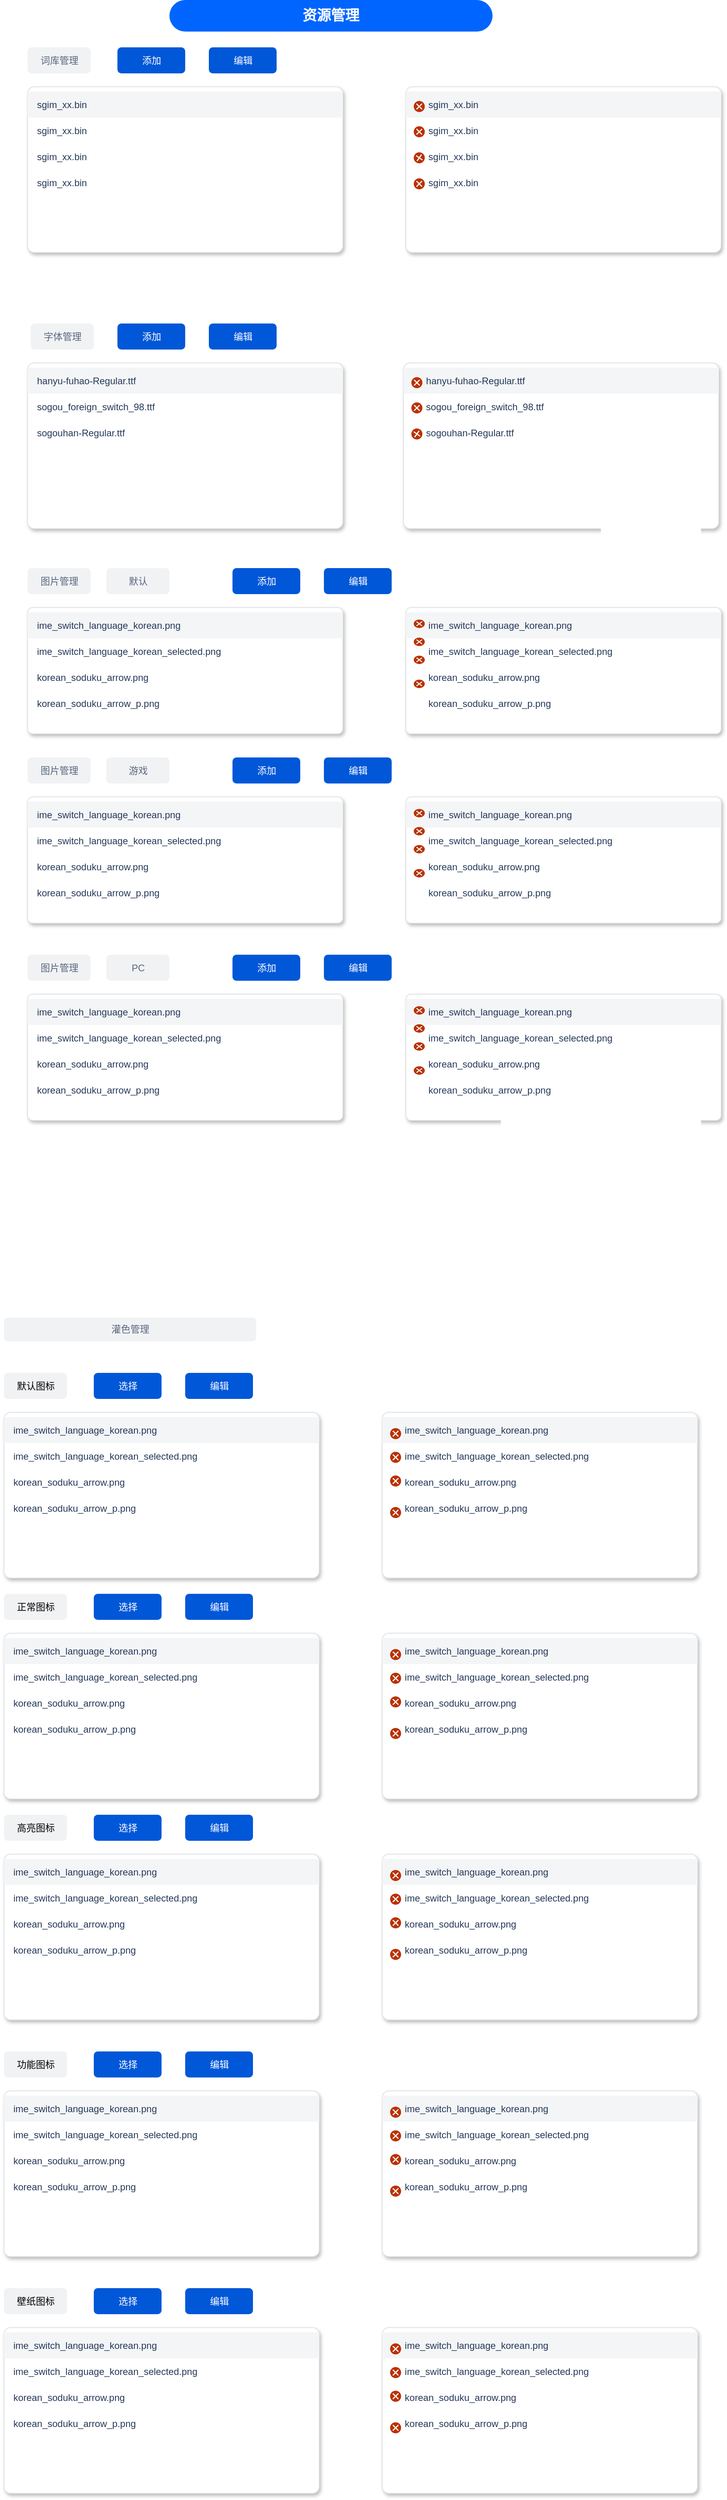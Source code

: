 <mxfile version="12.3.5" type="github" pages="1">
  <diagram id="-Ydo93W916_yShoUZbkA" name="第 1 页">
    <mxGraphModel dx="1038" dy="572" grid="1" gridSize="10" guides="1" tooltips="1" connect="1" arrows="1" fold="1" page="1" pageScale="1" pageWidth="2339" pageHeight="3300" math="0" shadow="0">
      <root>
        <mxCell id="0"/>
        <mxCell id="1" parent="0"/>
        <mxCell id="jY0v7aBU2Wu_RuzIgpPL-1" value="词库管理" style="rounded=1;align=center;fillColor=#F1F2F4;strokeColor=none;html=1;fontColor=#596780;fontSize=12" vertex="1" parent="1">
          <mxGeometry x="80" y="80" width="80" height="33" as="geometry"/>
        </mxCell>
        <mxCell id="jY0v7aBU2Wu_RuzIgpPL-2" value="字体管理" style="rounded=1;align=center;fillColor=#F1F2F4;strokeColor=none;html=1;fontColor=#596780;fontSize=12" vertex="1" parent="1">
          <mxGeometry x="84" y="430" width="80" height="33" as="geometry"/>
        </mxCell>
        <mxCell id="jY0v7aBU2Wu_RuzIgpPL-3" value="图片管理" style="rounded=1;align=center;fillColor=#F1F2F4;strokeColor=none;html=1;fontColor=#596780;fontSize=12" vertex="1" parent="1">
          <mxGeometry x="80" y="740" width="80" height="33" as="geometry"/>
        </mxCell>
        <mxCell id="jY0v7aBU2Wu_RuzIgpPL-8" value="" style="rounded=1;fillColor=#ffffff;strokeColor=#DFE1E5;shadow=1;html=1;arcSize=4" vertex="1" parent="1">
          <mxGeometry x="80" y="130" width="400" height="210" as="geometry"/>
        </mxCell>
        <mxCell id="jY0v7aBU2Wu_RuzIgpPL-9" value="sgim_xx.bin" style="rounded=0;fillColor=#F4F5F7;strokeColor=none;shadow=0;html=1;align=left;fontSize=12;spacingLeft=10;fontColor=#253858;resizeWidth=1" vertex="1" parent="jY0v7aBU2Wu_RuzIgpPL-8">
          <mxGeometry width="400" height="33" relative="1" as="geometry">
            <mxPoint y="6" as="offset"/>
          </mxGeometry>
        </mxCell>
        <mxCell id="jY0v7aBU2Wu_RuzIgpPL-10" value="sgim_xx.bin" style="rounded=0;fillColor=none;strokeColor=none;shadow=0;html=1;align=left;fontSize=12;spacingLeft=10;fontColor=#253858;resizeWidth=1" vertex="1" parent="jY0v7aBU2Wu_RuzIgpPL-8">
          <mxGeometry width="400" height="33" relative="1" as="geometry">
            <mxPoint y="39" as="offset"/>
          </mxGeometry>
        </mxCell>
        <mxCell id="jY0v7aBU2Wu_RuzIgpPL-11" value="sgim_xx.bin" style="rounded=0;fillColor=none;strokeColor=none;shadow=0;html=1;align=left;fontSize=12;spacingLeft=10;fontColor=#253858;resizeWidth=1" vertex="1" parent="jY0v7aBU2Wu_RuzIgpPL-8">
          <mxGeometry width="400" height="33" relative="1" as="geometry">
            <mxPoint y="72" as="offset"/>
          </mxGeometry>
        </mxCell>
        <mxCell id="jY0v7aBU2Wu_RuzIgpPL-12" value="sgim_xx.bin" style="rounded=0;fillColor=none;strokeColor=none;shadow=0;html=1;align=left;fontSize=12;spacingLeft=10;fontColor=#253858;resizeWidth=1" vertex="1" parent="jY0v7aBU2Wu_RuzIgpPL-8">
          <mxGeometry width="400" height="33" relative="1" as="geometry">
            <mxPoint y="105" as="offset"/>
          </mxGeometry>
        </mxCell>
        <mxCell id="jY0v7aBU2Wu_RuzIgpPL-13" value="添加" style="rounded=1;fillColor=#0057D8;align=center;strokeColor=none;html=1;fontColor=#ffffff;fontSize=12" vertex="1" parent="1">
          <mxGeometry x="194" y="80" width="86" height="33" as="geometry"/>
        </mxCell>
        <mxCell id="jY0v7aBU2Wu_RuzIgpPL-16" value="编辑" style="rounded=1;fillColor=#0057D8;align=center;strokeColor=none;html=1;fontColor=#ffffff;fontSize=12" vertex="1" parent="1">
          <mxGeometry x="310" y="80" width="86" height="33" as="geometry"/>
        </mxCell>
        <mxCell id="jY0v7aBU2Wu_RuzIgpPL-53" value="" style="rounded=1;fillColor=#ffffff;strokeColor=#DFE1E5;shadow=1;html=1;arcSize=4" vertex="1" parent="1">
          <mxGeometry x="80" y="480" width="400" height="210" as="geometry"/>
        </mxCell>
        <mxCell id="jY0v7aBU2Wu_RuzIgpPL-54" value="hanyu-fuhao-Regular.ttf" style="rounded=0;fillColor=#F4F5F7;strokeColor=none;shadow=0;html=1;align=left;fontSize=12;spacingLeft=10;fontColor=#253858;resizeWidth=1" vertex="1" parent="jY0v7aBU2Wu_RuzIgpPL-53">
          <mxGeometry width="400" height="33" relative="1" as="geometry">
            <mxPoint y="6" as="offset"/>
          </mxGeometry>
        </mxCell>
        <mxCell id="jY0v7aBU2Wu_RuzIgpPL-55" value="sogou_foreign_switch_98.ttf" style="rounded=0;fillColor=none;strokeColor=none;shadow=0;html=1;align=left;fontSize=12;spacingLeft=10;fontColor=#253858;resizeWidth=1" vertex="1" parent="jY0v7aBU2Wu_RuzIgpPL-53">
          <mxGeometry width="400" height="33" relative="1" as="geometry">
            <mxPoint y="39" as="offset"/>
          </mxGeometry>
        </mxCell>
        <mxCell id="jY0v7aBU2Wu_RuzIgpPL-56" value="sogouhan-Regular.ttf" style="rounded=0;fillColor=none;strokeColor=none;shadow=0;html=1;align=left;fontSize=12;spacingLeft=10;fontColor=#253858;resizeWidth=1" vertex="1" parent="jY0v7aBU2Wu_RuzIgpPL-53">
          <mxGeometry width="400" height="33" relative="1" as="geometry">
            <mxPoint y="72" as="offset"/>
          </mxGeometry>
        </mxCell>
        <mxCell id="jY0v7aBU2Wu_RuzIgpPL-58" value="添加" style="rounded=1;fillColor=#0057D8;align=center;strokeColor=none;html=1;fontColor=#ffffff;fontSize=12" vertex="1" parent="1">
          <mxGeometry x="194" y="430" width="86" height="33" as="geometry"/>
        </mxCell>
        <mxCell id="jY0v7aBU2Wu_RuzIgpPL-59" value="编辑" style="rounded=1;fillColor=#0057D8;align=center;strokeColor=none;html=1;fontColor=#ffffff;fontSize=12" vertex="1" parent="1">
          <mxGeometry x="310" y="430" width="86" height="33" as="geometry"/>
        </mxCell>
        <mxCell id="jY0v7aBU2Wu_RuzIgpPL-60" value="" style="rounded=1;fillColor=#ffffff;strokeColor=#DFE1E5;shadow=1;html=1;arcSize=4" vertex="1" parent="1">
          <mxGeometry x="557" y="480" width="400" height="210" as="geometry"/>
        </mxCell>
        <mxCell id="jY0v7aBU2Wu_RuzIgpPL-61" value="&amp;nbsp; &amp;nbsp; &amp;nbsp;hanyu-fuhao-Regular.ttf" style="rounded=0;fillColor=#F4F5F7;strokeColor=none;shadow=0;html=1;align=left;fontSize=12;spacingLeft=10;fontColor=#253858;resizeWidth=1" vertex="1" parent="jY0v7aBU2Wu_RuzIgpPL-60">
          <mxGeometry width="400" height="33" relative="1" as="geometry">
            <mxPoint y="6" as="offset"/>
          </mxGeometry>
        </mxCell>
        <mxCell id="jY0v7aBU2Wu_RuzIgpPL-62" value="&amp;nbsp; &amp;nbsp; &amp;nbsp;sogou_foreign_switch_98.ttf" style="rounded=0;fillColor=none;strokeColor=none;shadow=0;html=1;align=left;fontSize=12;spacingLeft=10;fontColor=#253858;resizeWidth=1" vertex="1" parent="jY0v7aBU2Wu_RuzIgpPL-60">
          <mxGeometry width="400" height="33" relative="1" as="geometry">
            <mxPoint y="39" as="offset"/>
          </mxGeometry>
        </mxCell>
        <mxCell id="jY0v7aBU2Wu_RuzIgpPL-63" value="&amp;nbsp; &amp;nbsp; &amp;nbsp;sogouhan-Regular.ttf" style="rounded=0;fillColor=none;strokeColor=none;shadow=0;html=1;align=left;fontSize=12;spacingLeft=10;fontColor=#253858;resizeWidth=1" vertex="1" parent="jY0v7aBU2Wu_RuzIgpPL-60">
          <mxGeometry width="400" height="33" relative="1" as="geometry">
            <mxPoint y="72" as="offset"/>
          </mxGeometry>
        </mxCell>
        <mxCell id="jY0v7aBU2Wu_RuzIgpPL-65" value="" style="html=1;shadow=0;dashed=0;shape=mxgraph.atlassian.close;fillColor=#BA3200;strokeColor=none;html=1" vertex="1" parent="jY0v7aBU2Wu_RuzIgpPL-60">
          <mxGeometry x="10" y="18" width="14" height="14" as="geometry"/>
        </mxCell>
        <mxCell id="jY0v7aBU2Wu_RuzIgpPL-67" value="" style="html=1;shadow=0;dashed=0;shape=mxgraph.atlassian.close;fillColor=#BA3200;strokeColor=none;html=1;rotation=-10;" vertex="1" parent="jY0v7aBU2Wu_RuzIgpPL-60">
          <mxGeometry x="10" y="83" width="14" height="14" as="geometry"/>
        </mxCell>
        <mxCell id="jY0v7aBU2Wu_RuzIgpPL-68" value="" style="html=1;shadow=0;dashed=0;shape=mxgraph.atlassian.close;fillColor=#BA3200;strokeColor=none;html=1" vertex="1" parent="jY0v7aBU2Wu_RuzIgpPL-60">
          <mxGeometry x="10" y="50" width="14" height="14" as="geometry"/>
        </mxCell>
        <mxCell id="jY0v7aBU2Wu_RuzIgpPL-74" value="添加" style="rounded=1;fillColor=#0057D8;align=center;strokeColor=none;html=1;fontColor=#ffffff;fontSize=12" vertex="1" parent="1">
          <mxGeometry x="340" y="740" width="86" height="33" as="geometry"/>
        </mxCell>
        <mxCell id="jY0v7aBU2Wu_RuzIgpPL-75" value="编辑" style="rounded=1;fillColor=#0057D8;align=center;strokeColor=none;html=1;fontColor=#ffffff;fontSize=12" vertex="1" parent="1">
          <mxGeometry x="456" y="740" width="86" height="33" as="geometry"/>
        </mxCell>
        <mxCell id="jY0v7aBU2Wu_RuzIgpPL-86" value="" style="rounded=1;fillColor=#ffffff;strokeColor=#DFE1E5;shadow=1;html=1;arcSize=4" vertex="1" parent="1">
          <mxGeometry x="80" y="790" width="400" height="160" as="geometry"/>
        </mxCell>
        <mxCell id="jY0v7aBU2Wu_RuzIgpPL-87" value="ime_switch_language_korean.png" style="rounded=0;fillColor=#F4F5F7;strokeColor=none;shadow=0;html=1;align=left;fontSize=12;spacingLeft=10;fontColor=#253858;resizeWidth=1" vertex="1" parent="jY0v7aBU2Wu_RuzIgpPL-86">
          <mxGeometry width="400" height="33" relative="1" as="geometry">
            <mxPoint y="6" as="offset"/>
          </mxGeometry>
        </mxCell>
        <mxCell id="jY0v7aBU2Wu_RuzIgpPL-88" value="ime_switch_language_korean_selected.png" style="rounded=0;fillColor=none;strokeColor=none;shadow=0;html=1;align=left;fontSize=12;spacingLeft=10;fontColor=#253858;resizeWidth=1" vertex="1" parent="jY0v7aBU2Wu_RuzIgpPL-86">
          <mxGeometry width="400" height="33" relative="1" as="geometry">
            <mxPoint y="39" as="offset"/>
          </mxGeometry>
        </mxCell>
        <mxCell id="jY0v7aBU2Wu_RuzIgpPL-89" value="korean_soduku_arrow.png" style="rounded=0;fillColor=none;strokeColor=none;shadow=0;html=1;align=left;fontSize=12;spacingLeft=10;fontColor=#253858;resizeWidth=1" vertex="1" parent="jY0v7aBU2Wu_RuzIgpPL-86">
          <mxGeometry width="400" height="33" relative="1" as="geometry">
            <mxPoint y="72" as="offset"/>
          </mxGeometry>
        </mxCell>
        <mxCell id="jY0v7aBU2Wu_RuzIgpPL-90" value="korean_soduku_arrow_p.png" style="rounded=0;fillColor=none;strokeColor=none;shadow=0;html=1;align=left;fontSize=12;spacingLeft=10;fontColor=#253858;resizeWidth=1" vertex="1" parent="jY0v7aBU2Wu_RuzIgpPL-86">
          <mxGeometry width="400" height="33" relative="1" as="geometry">
            <mxPoint y="105" as="offset"/>
          </mxGeometry>
        </mxCell>
        <mxCell id="jY0v7aBU2Wu_RuzIgpPL-91" value="" style="rounded=1;fillColor=#ffffff;strokeColor=#DFE1E5;shadow=1;html=1;arcSize=4" vertex="1" parent="1">
          <mxGeometry x="560" y="790" width="400" height="160" as="geometry"/>
        </mxCell>
        <mxCell id="jY0v7aBU2Wu_RuzIgpPL-92" value="&amp;nbsp; &amp;nbsp; &amp;nbsp;ime_switch_language_korean.png" style="rounded=0;fillColor=#F4F5F7;strokeColor=none;shadow=0;html=1;align=left;fontSize=12;spacingLeft=10;fontColor=#253858;resizeWidth=1" vertex="1" parent="jY0v7aBU2Wu_RuzIgpPL-91">
          <mxGeometry width="400" height="33" relative="1" as="geometry">
            <mxPoint y="6" as="offset"/>
          </mxGeometry>
        </mxCell>
        <mxCell id="jY0v7aBU2Wu_RuzIgpPL-93" value="&amp;nbsp; &amp;nbsp; &amp;nbsp;ime_switch_language_korean_selected.png" style="rounded=0;fillColor=none;strokeColor=none;shadow=0;html=1;align=left;fontSize=12;spacingLeft=10;fontColor=#253858;resizeWidth=1" vertex="1" parent="jY0v7aBU2Wu_RuzIgpPL-91">
          <mxGeometry width="400" height="33" relative="1" as="geometry">
            <mxPoint y="39" as="offset"/>
          </mxGeometry>
        </mxCell>
        <mxCell id="jY0v7aBU2Wu_RuzIgpPL-94" value="&amp;nbsp; &amp;nbsp; &amp;nbsp;korean_soduku_arrow.png" style="rounded=0;fillColor=none;strokeColor=none;shadow=0;html=1;align=left;fontSize=12;spacingLeft=10;fontColor=#253858;resizeWidth=1" vertex="1" parent="jY0v7aBU2Wu_RuzIgpPL-91">
          <mxGeometry width="400" height="33" relative="1" as="geometry">
            <mxPoint y="72" as="offset"/>
          </mxGeometry>
        </mxCell>
        <mxCell id="jY0v7aBU2Wu_RuzIgpPL-95" value="&amp;nbsp; &amp;nbsp; &amp;nbsp;korean_soduku_arrow_p.png" style="rounded=0;fillColor=none;strokeColor=none;shadow=0;html=1;align=left;fontSize=12;spacingLeft=10;fontColor=#253858;resizeWidth=1" vertex="1" parent="jY0v7aBU2Wu_RuzIgpPL-91">
          <mxGeometry width="400" height="33" relative="1" as="geometry">
            <mxPoint y="105" as="offset"/>
          </mxGeometry>
        </mxCell>
        <mxCell id="jY0v7aBU2Wu_RuzIgpPL-96" value="" style="html=1;shadow=0;dashed=0;shape=mxgraph.atlassian.close;fillColor=#BA3200;strokeColor=none;html=1" vertex="1" parent="jY0v7aBU2Wu_RuzIgpPL-91">
          <mxGeometry x="10" y="15.238" width="14" height="10.667" as="geometry"/>
        </mxCell>
        <mxCell id="jY0v7aBU2Wu_RuzIgpPL-99" value="" style="html=1;shadow=0;dashed=0;shape=mxgraph.atlassian.close;fillColor=#BA3200;strokeColor=none;html=1" vertex="1" parent="jY0v7aBU2Wu_RuzIgpPL-91">
          <mxGeometry x="10" y="91.429" width="14" height="10.667" as="geometry"/>
        </mxCell>
        <mxCell id="jY0v7aBU2Wu_RuzIgpPL-98" value="" style="html=1;shadow=0;dashed=0;shape=mxgraph.atlassian.close;fillColor=#BA3200;strokeColor=none;html=1" vertex="1" parent="jY0v7aBU2Wu_RuzIgpPL-91">
          <mxGeometry x="10" y="60.952" width="14" height="10.667" as="geometry"/>
        </mxCell>
        <mxCell id="jY0v7aBU2Wu_RuzIgpPL-97" value="" style="html=1;shadow=0;dashed=0;shape=mxgraph.atlassian.close;fillColor=#BA3200;strokeColor=none;html=1" vertex="1" parent="jY0v7aBU2Wu_RuzIgpPL-91">
          <mxGeometry x="10" y="38.095" width="14" height="10.667" as="geometry"/>
        </mxCell>
        <mxCell id="jY0v7aBU2Wu_RuzIgpPL-100" value="" style="rounded=1;fillColor=#ffffff;strokeColor=#DFE1E5;shadow=1;html=1;arcSize=4" vertex="1" parent="1">
          <mxGeometry x="560" y="130" width="400" height="210" as="geometry"/>
        </mxCell>
        <mxCell id="jY0v7aBU2Wu_RuzIgpPL-101" value="&amp;nbsp; &amp;nbsp; &amp;nbsp;sgim_xx.bin" style="rounded=0;fillColor=#F4F5F7;strokeColor=none;shadow=0;html=1;align=left;fontSize=12;spacingLeft=10;fontColor=#253858;resizeWidth=1" vertex="1" parent="jY0v7aBU2Wu_RuzIgpPL-100">
          <mxGeometry width="400" height="33" relative="1" as="geometry">
            <mxPoint y="6" as="offset"/>
          </mxGeometry>
        </mxCell>
        <mxCell id="jY0v7aBU2Wu_RuzIgpPL-102" value="&amp;nbsp; &amp;nbsp; &amp;nbsp;sgim_xx.bin" style="rounded=0;fillColor=none;strokeColor=none;shadow=0;html=1;align=left;fontSize=12;spacingLeft=10;fontColor=#253858;resizeWidth=1" vertex="1" parent="jY0v7aBU2Wu_RuzIgpPL-100">
          <mxGeometry width="400" height="33" relative="1" as="geometry">
            <mxPoint y="39" as="offset"/>
          </mxGeometry>
        </mxCell>
        <mxCell id="jY0v7aBU2Wu_RuzIgpPL-103" value="&amp;nbsp; &amp;nbsp; &amp;nbsp;sgim_xx.bin" style="rounded=0;fillColor=none;strokeColor=none;shadow=0;html=1;align=left;fontSize=12;spacingLeft=10;fontColor=#253858;resizeWidth=1" vertex="1" parent="jY0v7aBU2Wu_RuzIgpPL-100">
          <mxGeometry width="400" height="33" relative="1" as="geometry">
            <mxPoint y="72" as="offset"/>
          </mxGeometry>
        </mxCell>
        <mxCell id="jY0v7aBU2Wu_RuzIgpPL-104" value="&amp;nbsp; &amp;nbsp; &amp;nbsp;sgim_xx.bin" style="rounded=0;fillColor=none;strokeColor=none;shadow=0;html=1;align=left;fontSize=12;spacingLeft=10;fontColor=#253858;resizeWidth=1" vertex="1" parent="jY0v7aBU2Wu_RuzIgpPL-100">
          <mxGeometry width="400" height="33" relative="1" as="geometry">
            <mxPoint y="105" as="offset"/>
          </mxGeometry>
        </mxCell>
        <mxCell id="jY0v7aBU2Wu_RuzIgpPL-105" value="" style="html=1;shadow=0;dashed=0;shape=mxgraph.atlassian.close;fillColor=#BA3200;strokeColor=none;html=1" vertex="1" parent="jY0v7aBU2Wu_RuzIgpPL-100">
          <mxGeometry x="10" y="18" width="14" height="14" as="geometry"/>
        </mxCell>
        <mxCell id="jY0v7aBU2Wu_RuzIgpPL-106" value="" style="html=1;shadow=0;dashed=0;shape=mxgraph.atlassian.close;fillColor=#BA3200;strokeColor=none;html=1" vertex="1" parent="jY0v7aBU2Wu_RuzIgpPL-100">
          <mxGeometry x="10" y="116" width="14" height="14" as="geometry"/>
        </mxCell>
        <mxCell id="jY0v7aBU2Wu_RuzIgpPL-107" value="" style="html=1;shadow=0;dashed=0;shape=mxgraph.atlassian.close;fillColor=#BA3200;strokeColor=none;html=1;rotation=-10;" vertex="1" parent="jY0v7aBU2Wu_RuzIgpPL-100">
          <mxGeometry x="10" y="83" width="14" height="14" as="geometry"/>
        </mxCell>
        <mxCell id="jY0v7aBU2Wu_RuzIgpPL-108" value="" style="html=1;shadow=0;dashed=0;shape=mxgraph.atlassian.close;fillColor=#BA3200;strokeColor=none;html=1" vertex="1" parent="jY0v7aBU2Wu_RuzIgpPL-100">
          <mxGeometry x="10" y="50" width="14" height="14" as="geometry"/>
        </mxCell>
        <mxCell id="jY0v7aBU2Wu_RuzIgpPL-109" value="灌色管理" style="rounded=1;align=center;fillColor=#F1F2F4;strokeColor=none;html=1;fontColor=#596780;fontSize=12" vertex="1" parent="1">
          <mxGeometry x="50" y="1690" width="320" height="30" as="geometry"/>
        </mxCell>
        <mxCell id="jY0v7aBU2Wu_RuzIgpPL-118" value="&lt;span style=&quot;color: rgb(0 , 0 , 0) ; text-align: left&quot;&gt;默认图标&lt;/span&gt;" style="rounded=1;align=center;fillColor=#F1F2F4;strokeColor=none;html=1;fontColor=#596780;fontSize=12" vertex="1" parent="1">
          <mxGeometry x="50" y="1760" width="80" height="33" as="geometry"/>
        </mxCell>
        <mxCell id="jY0v7aBU2Wu_RuzIgpPL-119" value="选择" style="rounded=1;fillColor=#0057D8;align=center;strokeColor=none;html=1;fontColor=#ffffff;fontSize=12" vertex="1" parent="1">
          <mxGeometry x="164" y="1760" width="86" height="33" as="geometry"/>
        </mxCell>
        <mxCell id="jY0v7aBU2Wu_RuzIgpPL-120" value="编辑" style="rounded=1;fillColor=#0057D8;align=center;strokeColor=none;html=1;fontColor=#ffffff;fontSize=12" vertex="1" parent="1">
          <mxGeometry x="280" y="1760" width="86" height="33" as="geometry"/>
        </mxCell>
        <mxCell id="jY0v7aBU2Wu_RuzIgpPL-121" value="" style="rounded=1;fillColor=#ffffff;strokeColor=#DFE1E5;shadow=1;html=1;arcSize=4" vertex="1" parent="1">
          <mxGeometry x="50" y="1810" width="400" height="210" as="geometry"/>
        </mxCell>
        <mxCell id="jY0v7aBU2Wu_RuzIgpPL-122" value="ime_switch_language_korean.png" style="rounded=0;fillColor=#F4F5F7;strokeColor=none;shadow=0;html=1;align=left;fontSize=12;spacingLeft=10;fontColor=#253858;resizeWidth=1" vertex="1" parent="jY0v7aBU2Wu_RuzIgpPL-121">
          <mxGeometry width="400" height="33" relative="1" as="geometry">
            <mxPoint y="6" as="offset"/>
          </mxGeometry>
        </mxCell>
        <mxCell id="jY0v7aBU2Wu_RuzIgpPL-123" value="ime_switch_language_korean_selected.png" style="rounded=0;fillColor=none;strokeColor=none;shadow=0;html=1;align=left;fontSize=12;spacingLeft=10;fontColor=#253858;resizeWidth=1" vertex="1" parent="jY0v7aBU2Wu_RuzIgpPL-121">
          <mxGeometry width="400" height="33" relative="1" as="geometry">
            <mxPoint y="39" as="offset"/>
          </mxGeometry>
        </mxCell>
        <mxCell id="jY0v7aBU2Wu_RuzIgpPL-124" value="korean_soduku_arrow.png" style="rounded=0;fillColor=none;strokeColor=none;shadow=0;html=1;align=left;fontSize=12;spacingLeft=10;fontColor=#253858;resizeWidth=1" vertex="1" parent="jY0v7aBU2Wu_RuzIgpPL-121">
          <mxGeometry width="400" height="33" relative="1" as="geometry">
            <mxPoint y="72" as="offset"/>
          </mxGeometry>
        </mxCell>
        <mxCell id="jY0v7aBU2Wu_RuzIgpPL-125" value="korean_soduku_arrow_p.png" style="rounded=0;fillColor=none;strokeColor=none;shadow=0;html=1;align=left;fontSize=12;spacingLeft=10;fontColor=#253858;resizeWidth=1" vertex="1" parent="jY0v7aBU2Wu_RuzIgpPL-121">
          <mxGeometry width="400" height="33" relative="1" as="geometry">
            <mxPoint y="105" as="offset"/>
          </mxGeometry>
        </mxCell>
        <mxCell id="jY0v7aBU2Wu_RuzIgpPL-126" value="" style="rounded=1;fillColor=#ffffff;strokeColor=#DFE1E5;shadow=1;html=1;arcSize=4" vertex="1" parent="1">
          <mxGeometry x="530" y="1810" width="400" height="210" as="geometry"/>
        </mxCell>
        <mxCell id="jY0v7aBU2Wu_RuzIgpPL-127" value="&amp;nbsp; &amp;nbsp; &amp;nbsp;ime_switch_language_korean.png" style="rounded=0;fillColor=#F4F5F7;strokeColor=none;shadow=0;html=1;align=left;fontSize=12;spacingLeft=10;fontColor=#253858;resizeWidth=1" vertex="1" parent="jY0v7aBU2Wu_RuzIgpPL-126">
          <mxGeometry width="400" height="33" relative="1" as="geometry">
            <mxPoint y="6" as="offset"/>
          </mxGeometry>
        </mxCell>
        <mxCell id="jY0v7aBU2Wu_RuzIgpPL-128" value="&amp;nbsp; &amp;nbsp; &amp;nbsp;ime_switch_language_korean_selected.png" style="rounded=0;fillColor=none;strokeColor=none;shadow=0;html=1;align=left;fontSize=12;spacingLeft=10;fontColor=#253858;resizeWidth=1" vertex="1" parent="jY0v7aBU2Wu_RuzIgpPL-126">
          <mxGeometry width="400" height="33" relative="1" as="geometry">
            <mxPoint y="39" as="offset"/>
          </mxGeometry>
        </mxCell>
        <mxCell id="jY0v7aBU2Wu_RuzIgpPL-129" value="&amp;nbsp; &amp;nbsp; &amp;nbsp;korean_soduku_arrow.png" style="rounded=0;fillColor=none;strokeColor=none;shadow=0;html=1;align=left;fontSize=12;spacingLeft=10;fontColor=#253858;resizeWidth=1" vertex="1" parent="jY0v7aBU2Wu_RuzIgpPL-126">
          <mxGeometry width="400" height="33" relative="1" as="geometry">
            <mxPoint y="72" as="offset"/>
          </mxGeometry>
        </mxCell>
        <mxCell id="jY0v7aBU2Wu_RuzIgpPL-130" value="&amp;nbsp; &amp;nbsp; &amp;nbsp;korean_soduku_arrow_p.png" style="rounded=0;fillColor=none;strokeColor=none;shadow=0;html=1;align=left;fontSize=12;spacingLeft=10;fontColor=#253858;resizeWidth=1" vertex="1" parent="jY0v7aBU2Wu_RuzIgpPL-126">
          <mxGeometry width="400" height="33" relative="1" as="geometry">
            <mxPoint y="105" as="offset"/>
          </mxGeometry>
        </mxCell>
        <mxCell id="jY0v7aBU2Wu_RuzIgpPL-131" value="" style="html=1;shadow=0;dashed=0;shape=mxgraph.atlassian.close;fillColor=#BA3200;strokeColor=none;html=1" vertex="1" parent="jY0v7aBU2Wu_RuzIgpPL-126">
          <mxGeometry x="10" y="20" width="14" height="14" as="geometry"/>
        </mxCell>
        <mxCell id="jY0v7aBU2Wu_RuzIgpPL-132" value="" style="html=1;shadow=0;dashed=0;shape=mxgraph.atlassian.close;fillColor=#BA3200;strokeColor=none;html=1" vertex="1" parent="jY0v7aBU2Wu_RuzIgpPL-126">
          <mxGeometry x="10" y="120" width="14" height="14" as="geometry"/>
        </mxCell>
        <mxCell id="jY0v7aBU2Wu_RuzIgpPL-133" value="" style="html=1;shadow=0;dashed=0;shape=mxgraph.atlassian.close;fillColor=#BA3200;strokeColor=none;html=1" vertex="1" parent="jY0v7aBU2Wu_RuzIgpPL-126">
          <mxGeometry x="10" y="80" width="14" height="14" as="geometry"/>
        </mxCell>
        <mxCell id="jY0v7aBU2Wu_RuzIgpPL-134" value="" style="html=1;shadow=0;dashed=0;shape=mxgraph.atlassian.close;fillColor=#BA3200;strokeColor=none;html=1" vertex="1" parent="jY0v7aBU2Wu_RuzIgpPL-126">
          <mxGeometry x="10" y="50" width="14" height="14" as="geometry"/>
        </mxCell>
        <mxCell id="jY0v7aBU2Wu_RuzIgpPL-137" value="&lt;span style=&quot;color: rgb(0 , 0 , 0) ; text-align: left&quot;&gt;正常图标&lt;/span&gt;" style="rounded=1;align=center;fillColor=#F1F2F4;strokeColor=none;html=1;fontColor=#596780;fontSize=12" vertex="1" parent="1">
          <mxGeometry x="50" y="2040" width="80" height="33" as="geometry"/>
        </mxCell>
        <mxCell id="jY0v7aBU2Wu_RuzIgpPL-138" value="选择" style="rounded=1;fillColor=#0057D8;align=center;strokeColor=none;html=1;fontColor=#ffffff;fontSize=12" vertex="1" parent="1">
          <mxGeometry x="164" y="2040" width="86" height="33" as="geometry"/>
        </mxCell>
        <mxCell id="jY0v7aBU2Wu_RuzIgpPL-139" value="编辑" style="rounded=1;fillColor=#0057D8;align=center;strokeColor=none;html=1;fontColor=#ffffff;fontSize=12" vertex="1" parent="1">
          <mxGeometry x="280" y="2040" width="86" height="33" as="geometry"/>
        </mxCell>
        <mxCell id="jY0v7aBU2Wu_RuzIgpPL-140" value="" style="rounded=1;fillColor=#ffffff;strokeColor=#DFE1E5;shadow=1;html=1;arcSize=4" vertex="1" parent="1">
          <mxGeometry x="50" y="2090" width="400" height="210" as="geometry"/>
        </mxCell>
        <mxCell id="jY0v7aBU2Wu_RuzIgpPL-141" value="ime_switch_language_korean.png" style="rounded=0;fillColor=#F4F5F7;strokeColor=none;shadow=0;html=1;align=left;fontSize=12;spacingLeft=10;fontColor=#253858;resizeWidth=1" vertex="1" parent="jY0v7aBU2Wu_RuzIgpPL-140">
          <mxGeometry width="400" height="33" relative="1" as="geometry">
            <mxPoint y="6" as="offset"/>
          </mxGeometry>
        </mxCell>
        <mxCell id="jY0v7aBU2Wu_RuzIgpPL-142" value="ime_switch_language_korean_selected.png" style="rounded=0;fillColor=none;strokeColor=none;shadow=0;html=1;align=left;fontSize=12;spacingLeft=10;fontColor=#253858;resizeWidth=1" vertex="1" parent="jY0v7aBU2Wu_RuzIgpPL-140">
          <mxGeometry width="400" height="33" relative="1" as="geometry">
            <mxPoint y="39" as="offset"/>
          </mxGeometry>
        </mxCell>
        <mxCell id="jY0v7aBU2Wu_RuzIgpPL-143" value="korean_soduku_arrow.png" style="rounded=0;fillColor=none;strokeColor=none;shadow=0;html=1;align=left;fontSize=12;spacingLeft=10;fontColor=#253858;resizeWidth=1" vertex="1" parent="jY0v7aBU2Wu_RuzIgpPL-140">
          <mxGeometry width="400" height="33" relative="1" as="geometry">
            <mxPoint y="72" as="offset"/>
          </mxGeometry>
        </mxCell>
        <mxCell id="jY0v7aBU2Wu_RuzIgpPL-144" value="korean_soduku_arrow_p.png" style="rounded=0;fillColor=none;strokeColor=none;shadow=0;html=1;align=left;fontSize=12;spacingLeft=10;fontColor=#253858;resizeWidth=1" vertex="1" parent="jY0v7aBU2Wu_RuzIgpPL-140">
          <mxGeometry width="400" height="33" relative="1" as="geometry">
            <mxPoint y="105" as="offset"/>
          </mxGeometry>
        </mxCell>
        <mxCell id="jY0v7aBU2Wu_RuzIgpPL-145" value="" style="rounded=1;fillColor=#ffffff;strokeColor=#DFE1E5;shadow=1;html=1;arcSize=4" vertex="1" parent="1">
          <mxGeometry x="530" y="2090" width="400" height="210" as="geometry"/>
        </mxCell>
        <mxCell id="jY0v7aBU2Wu_RuzIgpPL-146" value="&amp;nbsp; &amp;nbsp; &amp;nbsp;ime_switch_language_korean.png" style="rounded=0;fillColor=#F4F5F7;strokeColor=none;shadow=0;html=1;align=left;fontSize=12;spacingLeft=10;fontColor=#253858;resizeWidth=1" vertex="1" parent="jY0v7aBU2Wu_RuzIgpPL-145">
          <mxGeometry width="400" height="33" relative="1" as="geometry">
            <mxPoint y="6" as="offset"/>
          </mxGeometry>
        </mxCell>
        <mxCell id="jY0v7aBU2Wu_RuzIgpPL-147" value="&amp;nbsp; &amp;nbsp; &amp;nbsp;ime_switch_language_korean_selected.png" style="rounded=0;fillColor=none;strokeColor=none;shadow=0;html=1;align=left;fontSize=12;spacingLeft=10;fontColor=#253858;resizeWidth=1" vertex="1" parent="jY0v7aBU2Wu_RuzIgpPL-145">
          <mxGeometry width="400" height="33" relative="1" as="geometry">
            <mxPoint y="39" as="offset"/>
          </mxGeometry>
        </mxCell>
        <mxCell id="jY0v7aBU2Wu_RuzIgpPL-148" value="&amp;nbsp; &amp;nbsp; &amp;nbsp;korean_soduku_arrow.png" style="rounded=0;fillColor=none;strokeColor=none;shadow=0;html=1;align=left;fontSize=12;spacingLeft=10;fontColor=#253858;resizeWidth=1" vertex="1" parent="jY0v7aBU2Wu_RuzIgpPL-145">
          <mxGeometry width="400" height="33" relative="1" as="geometry">
            <mxPoint y="72" as="offset"/>
          </mxGeometry>
        </mxCell>
        <mxCell id="jY0v7aBU2Wu_RuzIgpPL-149" value="&amp;nbsp; &amp;nbsp; &amp;nbsp;korean_soduku_arrow_p.png" style="rounded=0;fillColor=none;strokeColor=none;shadow=0;html=1;align=left;fontSize=12;spacingLeft=10;fontColor=#253858;resizeWidth=1" vertex="1" parent="jY0v7aBU2Wu_RuzIgpPL-145">
          <mxGeometry width="400" height="33" relative="1" as="geometry">
            <mxPoint y="105" as="offset"/>
          </mxGeometry>
        </mxCell>
        <mxCell id="jY0v7aBU2Wu_RuzIgpPL-150" value="" style="html=1;shadow=0;dashed=0;shape=mxgraph.atlassian.close;fillColor=#BA3200;strokeColor=none;html=1" vertex="1" parent="jY0v7aBU2Wu_RuzIgpPL-145">
          <mxGeometry x="10" y="20" width="14" height="14" as="geometry"/>
        </mxCell>
        <mxCell id="jY0v7aBU2Wu_RuzIgpPL-151" value="" style="html=1;shadow=0;dashed=0;shape=mxgraph.atlassian.close;fillColor=#BA3200;strokeColor=none;html=1" vertex="1" parent="jY0v7aBU2Wu_RuzIgpPL-145">
          <mxGeometry x="10" y="120" width="14" height="14" as="geometry"/>
        </mxCell>
        <mxCell id="jY0v7aBU2Wu_RuzIgpPL-152" value="" style="html=1;shadow=0;dashed=0;shape=mxgraph.atlassian.close;fillColor=#BA3200;strokeColor=none;html=1" vertex="1" parent="jY0v7aBU2Wu_RuzIgpPL-145">
          <mxGeometry x="10" y="80" width="14" height="14" as="geometry"/>
        </mxCell>
        <mxCell id="jY0v7aBU2Wu_RuzIgpPL-153" value="" style="html=1;shadow=0;dashed=0;shape=mxgraph.atlassian.close;fillColor=#BA3200;strokeColor=none;html=1" vertex="1" parent="jY0v7aBU2Wu_RuzIgpPL-145">
          <mxGeometry x="10" y="50" width="14" height="14" as="geometry"/>
        </mxCell>
        <mxCell id="jY0v7aBU2Wu_RuzIgpPL-154" value="&lt;span style=&quot;color: rgb(0 , 0 , 0) ; text-align: left&quot;&gt;高亮图标&lt;/span&gt;" style="rounded=1;align=center;fillColor=#F1F2F4;strokeColor=none;html=1;fontColor=#596780;fontSize=12" vertex="1" parent="1">
          <mxGeometry x="50" y="2320" width="80" height="33" as="geometry"/>
        </mxCell>
        <mxCell id="jY0v7aBU2Wu_RuzIgpPL-155" value="选择" style="rounded=1;fillColor=#0057D8;align=center;strokeColor=none;html=1;fontColor=#ffffff;fontSize=12" vertex="1" parent="1">
          <mxGeometry x="164" y="2320" width="86" height="33" as="geometry"/>
        </mxCell>
        <mxCell id="jY0v7aBU2Wu_RuzIgpPL-156" value="编辑" style="rounded=1;fillColor=#0057D8;align=center;strokeColor=none;html=1;fontColor=#ffffff;fontSize=12" vertex="1" parent="1">
          <mxGeometry x="280" y="2320" width="86" height="33" as="geometry"/>
        </mxCell>
        <mxCell id="jY0v7aBU2Wu_RuzIgpPL-157" value="" style="rounded=1;fillColor=#ffffff;strokeColor=#DFE1E5;shadow=1;html=1;arcSize=4" vertex="1" parent="1">
          <mxGeometry x="50" y="2370" width="400" height="210" as="geometry"/>
        </mxCell>
        <mxCell id="jY0v7aBU2Wu_RuzIgpPL-158" value="ime_switch_language_korean.png" style="rounded=0;fillColor=#F4F5F7;strokeColor=none;shadow=0;html=1;align=left;fontSize=12;spacingLeft=10;fontColor=#253858;resizeWidth=1" vertex="1" parent="jY0v7aBU2Wu_RuzIgpPL-157">
          <mxGeometry width="400" height="33" relative="1" as="geometry">
            <mxPoint y="6" as="offset"/>
          </mxGeometry>
        </mxCell>
        <mxCell id="jY0v7aBU2Wu_RuzIgpPL-159" value="ime_switch_language_korean_selected.png" style="rounded=0;fillColor=none;strokeColor=none;shadow=0;html=1;align=left;fontSize=12;spacingLeft=10;fontColor=#253858;resizeWidth=1" vertex="1" parent="jY0v7aBU2Wu_RuzIgpPL-157">
          <mxGeometry width="400" height="33" relative="1" as="geometry">
            <mxPoint y="39" as="offset"/>
          </mxGeometry>
        </mxCell>
        <mxCell id="jY0v7aBU2Wu_RuzIgpPL-160" value="korean_soduku_arrow.png" style="rounded=0;fillColor=none;strokeColor=none;shadow=0;html=1;align=left;fontSize=12;spacingLeft=10;fontColor=#253858;resizeWidth=1" vertex="1" parent="jY0v7aBU2Wu_RuzIgpPL-157">
          <mxGeometry width="400" height="33" relative="1" as="geometry">
            <mxPoint y="72" as="offset"/>
          </mxGeometry>
        </mxCell>
        <mxCell id="jY0v7aBU2Wu_RuzIgpPL-161" value="korean_soduku_arrow_p.png" style="rounded=0;fillColor=none;strokeColor=none;shadow=0;html=1;align=left;fontSize=12;spacingLeft=10;fontColor=#253858;resizeWidth=1" vertex="1" parent="jY0v7aBU2Wu_RuzIgpPL-157">
          <mxGeometry width="400" height="33" relative="1" as="geometry">
            <mxPoint y="105" as="offset"/>
          </mxGeometry>
        </mxCell>
        <mxCell id="jY0v7aBU2Wu_RuzIgpPL-162" value="" style="rounded=1;fillColor=#ffffff;strokeColor=#DFE1E5;shadow=1;html=1;arcSize=4" vertex="1" parent="1">
          <mxGeometry x="530" y="2370" width="400" height="210" as="geometry"/>
        </mxCell>
        <mxCell id="jY0v7aBU2Wu_RuzIgpPL-163" value="&amp;nbsp; &amp;nbsp; &amp;nbsp;ime_switch_language_korean.png" style="rounded=0;fillColor=#F4F5F7;strokeColor=none;shadow=0;html=1;align=left;fontSize=12;spacingLeft=10;fontColor=#253858;resizeWidth=1" vertex="1" parent="jY0v7aBU2Wu_RuzIgpPL-162">
          <mxGeometry width="400" height="33" relative="1" as="geometry">
            <mxPoint y="6" as="offset"/>
          </mxGeometry>
        </mxCell>
        <mxCell id="jY0v7aBU2Wu_RuzIgpPL-164" value="&amp;nbsp; &amp;nbsp; &amp;nbsp;ime_switch_language_korean_selected.png" style="rounded=0;fillColor=none;strokeColor=none;shadow=0;html=1;align=left;fontSize=12;spacingLeft=10;fontColor=#253858;resizeWidth=1" vertex="1" parent="jY0v7aBU2Wu_RuzIgpPL-162">
          <mxGeometry width="400" height="33" relative="1" as="geometry">
            <mxPoint y="39" as="offset"/>
          </mxGeometry>
        </mxCell>
        <mxCell id="jY0v7aBU2Wu_RuzIgpPL-165" value="&amp;nbsp; &amp;nbsp; &amp;nbsp;korean_soduku_arrow.png" style="rounded=0;fillColor=none;strokeColor=none;shadow=0;html=1;align=left;fontSize=12;spacingLeft=10;fontColor=#253858;resizeWidth=1" vertex="1" parent="jY0v7aBU2Wu_RuzIgpPL-162">
          <mxGeometry width="400" height="33" relative="1" as="geometry">
            <mxPoint y="72" as="offset"/>
          </mxGeometry>
        </mxCell>
        <mxCell id="jY0v7aBU2Wu_RuzIgpPL-166" value="&amp;nbsp; &amp;nbsp; &amp;nbsp;korean_soduku_arrow_p.png" style="rounded=0;fillColor=none;strokeColor=none;shadow=0;html=1;align=left;fontSize=12;spacingLeft=10;fontColor=#253858;resizeWidth=1" vertex="1" parent="jY0v7aBU2Wu_RuzIgpPL-162">
          <mxGeometry width="400" height="33" relative="1" as="geometry">
            <mxPoint y="105" as="offset"/>
          </mxGeometry>
        </mxCell>
        <mxCell id="jY0v7aBU2Wu_RuzIgpPL-167" value="" style="html=1;shadow=0;dashed=0;shape=mxgraph.atlassian.close;fillColor=#BA3200;strokeColor=none;html=1" vertex="1" parent="jY0v7aBU2Wu_RuzIgpPL-162">
          <mxGeometry x="10" y="20" width="14" height="14" as="geometry"/>
        </mxCell>
        <mxCell id="jY0v7aBU2Wu_RuzIgpPL-168" value="" style="html=1;shadow=0;dashed=0;shape=mxgraph.atlassian.close;fillColor=#BA3200;strokeColor=none;html=1" vertex="1" parent="jY0v7aBU2Wu_RuzIgpPL-162">
          <mxGeometry x="10" y="120" width="14" height="14" as="geometry"/>
        </mxCell>
        <mxCell id="jY0v7aBU2Wu_RuzIgpPL-169" value="" style="html=1;shadow=0;dashed=0;shape=mxgraph.atlassian.close;fillColor=#BA3200;strokeColor=none;html=1" vertex="1" parent="jY0v7aBU2Wu_RuzIgpPL-162">
          <mxGeometry x="10" y="80" width="14" height="14" as="geometry"/>
        </mxCell>
        <mxCell id="jY0v7aBU2Wu_RuzIgpPL-170" value="" style="html=1;shadow=0;dashed=0;shape=mxgraph.atlassian.close;fillColor=#BA3200;strokeColor=none;html=1" vertex="1" parent="jY0v7aBU2Wu_RuzIgpPL-162">
          <mxGeometry x="10" y="50" width="14" height="14" as="geometry"/>
        </mxCell>
        <mxCell id="jY0v7aBU2Wu_RuzIgpPL-171" value="&lt;span style=&quot;color: rgb(0 , 0 , 0) ; text-align: left&quot;&gt;功能图标&lt;/span&gt;" style="rounded=1;align=center;fillColor=#F1F2F4;strokeColor=none;html=1;fontColor=#596780;fontSize=12" vertex="1" parent="1">
          <mxGeometry x="50" y="2620" width="80" height="33" as="geometry"/>
        </mxCell>
        <mxCell id="jY0v7aBU2Wu_RuzIgpPL-172" value="选择" style="rounded=1;fillColor=#0057D8;align=center;strokeColor=none;html=1;fontColor=#ffffff;fontSize=12" vertex="1" parent="1">
          <mxGeometry x="164" y="2620" width="86" height="33" as="geometry"/>
        </mxCell>
        <mxCell id="jY0v7aBU2Wu_RuzIgpPL-173" value="编辑" style="rounded=1;fillColor=#0057D8;align=center;strokeColor=none;html=1;fontColor=#ffffff;fontSize=12" vertex="1" parent="1">
          <mxGeometry x="280" y="2620" width="86" height="33" as="geometry"/>
        </mxCell>
        <mxCell id="jY0v7aBU2Wu_RuzIgpPL-174" value="" style="rounded=1;fillColor=#ffffff;strokeColor=#DFE1E5;shadow=1;html=1;arcSize=4" vertex="1" parent="1">
          <mxGeometry x="50" y="2670" width="400" height="210" as="geometry"/>
        </mxCell>
        <mxCell id="jY0v7aBU2Wu_RuzIgpPL-175" value="ime_switch_language_korean.png" style="rounded=0;fillColor=#F4F5F7;strokeColor=none;shadow=0;html=1;align=left;fontSize=12;spacingLeft=10;fontColor=#253858;resizeWidth=1" vertex="1" parent="jY0v7aBU2Wu_RuzIgpPL-174">
          <mxGeometry width="400" height="33" relative="1" as="geometry">
            <mxPoint y="6" as="offset"/>
          </mxGeometry>
        </mxCell>
        <mxCell id="jY0v7aBU2Wu_RuzIgpPL-176" value="ime_switch_language_korean_selected.png" style="rounded=0;fillColor=none;strokeColor=none;shadow=0;html=1;align=left;fontSize=12;spacingLeft=10;fontColor=#253858;resizeWidth=1" vertex="1" parent="jY0v7aBU2Wu_RuzIgpPL-174">
          <mxGeometry width="400" height="33" relative="1" as="geometry">
            <mxPoint y="39" as="offset"/>
          </mxGeometry>
        </mxCell>
        <mxCell id="jY0v7aBU2Wu_RuzIgpPL-177" value="korean_soduku_arrow.png" style="rounded=0;fillColor=none;strokeColor=none;shadow=0;html=1;align=left;fontSize=12;spacingLeft=10;fontColor=#253858;resizeWidth=1" vertex="1" parent="jY0v7aBU2Wu_RuzIgpPL-174">
          <mxGeometry width="400" height="33" relative="1" as="geometry">
            <mxPoint y="72" as="offset"/>
          </mxGeometry>
        </mxCell>
        <mxCell id="jY0v7aBU2Wu_RuzIgpPL-178" value="korean_soduku_arrow_p.png" style="rounded=0;fillColor=none;strokeColor=none;shadow=0;html=1;align=left;fontSize=12;spacingLeft=10;fontColor=#253858;resizeWidth=1" vertex="1" parent="jY0v7aBU2Wu_RuzIgpPL-174">
          <mxGeometry width="400" height="33" relative="1" as="geometry">
            <mxPoint y="105" as="offset"/>
          </mxGeometry>
        </mxCell>
        <mxCell id="jY0v7aBU2Wu_RuzIgpPL-179" value="" style="rounded=1;fillColor=#ffffff;strokeColor=#DFE1E5;shadow=1;html=1;arcSize=4" vertex="1" parent="1">
          <mxGeometry x="530" y="2670" width="400" height="210" as="geometry"/>
        </mxCell>
        <mxCell id="jY0v7aBU2Wu_RuzIgpPL-180" value="&amp;nbsp; &amp;nbsp; &amp;nbsp;ime_switch_language_korean.png" style="rounded=0;fillColor=#F4F5F7;strokeColor=none;shadow=0;html=1;align=left;fontSize=12;spacingLeft=10;fontColor=#253858;resizeWidth=1" vertex="1" parent="jY0v7aBU2Wu_RuzIgpPL-179">
          <mxGeometry width="400" height="33" relative="1" as="geometry">
            <mxPoint y="6" as="offset"/>
          </mxGeometry>
        </mxCell>
        <mxCell id="jY0v7aBU2Wu_RuzIgpPL-181" value="&amp;nbsp; &amp;nbsp; &amp;nbsp;ime_switch_language_korean_selected.png" style="rounded=0;fillColor=none;strokeColor=none;shadow=0;html=1;align=left;fontSize=12;spacingLeft=10;fontColor=#253858;resizeWidth=1" vertex="1" parent="jY0v7aBU2Wu_RuzIgpPL-179">
          <mxGeometry width="400" height="33" relative="1" as="geometry">
            <mxPoint y="39" as="offset"/>
          </mxGeometry>
        </mxCell>
        <mxCell id="jY0v7aBU2Wu_RuzIgpPL-182" value="&amp;nbsp; &amp;nbsp; &amp;nbsp;korean_soduku_arrow.png" style="rounded=0;fillColor=none;strokeColor=none;shadow=0;html=1;align=left;fontSize=12;spacingLeft=10;fontColor=#253858;resizeWidth=1" vertex="1" parent="jY0v7aBU2Wu_RuzIgpPL-179">
          <mxGeometry width="400" height="33" relative="1" as="geometry">
            <mxPoint y="72" as="offset"/>
          </mxGeometry>
        </mxCell>
        <mxCell id="jY0v7aBU2Wu_RuzIgpPL-183" value="&amp;nbsp; &amp;nbsp; &amp;nbsp;korean_soduku_arrow_p.png" style="rounded=0;fillColor=none;strokeColor=none;shadow=0;html=1;align=left;fontSize=12;spacingLeft=10;fontColor=#253858;resizeWidth=1" vertex="1" parent="jY0v7aBU2Wu_RuzIgpPL-179">
          <mxGeometry width="400" height="33" relative="1" as="geometry">
            <mxPoint y="105" as="offset"/>
          </mxGeometry>
        </mxCell>
        <mxCell id="jY0v7aBU2Wu_RuzIgpPL-184" value="" style="html=1;shadow=0;dashed=0;shape=mxgraph.atlassian.close;fillColor=#BA3200;strokeColor=none;html=1" vertex="1" parent="jY0v7aBU2Wu_RuzIgpPL-179">
          <mxGeometry x="10" y="20" width="14" height="14" as="geometry"/>
        </mxCell>
        <mxCell id="jY0v7aBU2Wu_RuzIgpPL-185" value="" style="html=1;shadow=0;dashed=0;shape=mxgraph.atlassian.close;fillColor=#BA3200;strokeColor=none;html=1" vertex="1" parent="jY0v7aBU2Wu_RuzIgpPL-179">
          <mxGeometry x="10" y="120" width="14" height="14" as="geometry"/>
        </mxCell>
        <mxCell id="jY0v7aBU2Wu_RuzIgpPL-186" value="" style="html=1;shadow=0;dashed=0;shape=mxgraph.atlassian.close;fillColor=#BA3200;strokeColor=none;html=1" vertex="1" parent="jY0v7aBU2Wu_RuzIgpPL-179">
          <mxGeometry x="10" y="80" width="14" height="14" as="geometry"/>
        </mxCell>
        <mxCell id="jY0v7aBU2Wu_RuzIgpPL-187" value="" style="html=1;shadow=0;dashed=0;shape=mxgraph.atlassian.close;fillColor=#BA3200;strokeColor=none;html=1" vertex="1" parent="jY0v7aBU2Wu_RuzIgpPL-179">
          <mxGeometry x="10" y="50" width="14" height="14" as="geometry"/>
        </mxCell>
        <mxCell id="jY0v7aBU2Wu_RuzIgpPL-188" value="&lt;span style=&quot;color: rgb(0 , 0 , 0) ; text-align: left&quot;&gt;壁纸图标&lt;/span&gt;" style="rounded=1;align=center;fillColor=#F1F2F4;strokeColor=none;html=1;fontColor=#596780;fontSize=12" vertex="1" parent="1">
          <mxGeometry x="50" y="2920" width="80" height="33" as="geometry"/>
        </mxCell>
        <mxCell id="jY0v7aBU2Wu_RuzIgpPL-189" value="选择" style="rounded=1;fillColor=#0057D8;align=center;strokeColor=none;html=1;fontColor=#ffffff;fontSize=12" vertex="1" parent="1">
          <mxGeometry x="164" y="2920" width="86" height="33" as="geometry"/>
        </mxCell>
        <mxCell id="jY0v7aBU2Wu_RuzIgpPL-190" value="编辑" style="rounded=1;fillColor=#0057D8;align=center;strokeColor=none;html=1;fontColor=#ffffff;fontSize=12" vertex="1" parent="1">
          <mxGeometry x="280" y="2920" width="86" height="33" as="geometry"/>
        </mxCell>
        <mxCell id="jY0v7aBU2Wu_RuzIgpPL-191" value="" style="rounded=1;fillColor=#ffffff;strokeColor=#DFE1E5;shadow=1;html=1;arcSize=4" vertex="1" parent="1">
          <mxGeometry x="50" y="2970" width="400" height="210" as="geometry"/>
        </mxCell>
        <mxCell id="jY0v7aBU2Wu_RuzIgpPL-192" value="ime_switch_language_korean.png" style="rounded=0;fillColor=#F4F5F7;strokeColor=none;shadow=0;html=1;align=left;fontSize=12;spacingLeft=10;fontColor=#253858;resizeWidth=1" vertex="1" parent="jY0v7aBU2Wu_RuzIgpPL-191">
          <mxGeometry width="400" height="33" relative="1" as="geometry">
            <mxPoint y="6" as="offset"/>
          </mxGeometry>
        </mxCell>
        <mxCell id="jY0v7aBU2Wu_RuzIgpPL-193" value="ime_switch_language_korean_selected.png" style="rounded=0;fillColor=none;strokeColor=none;shadow=0;html=1;align=left;fontSize=12;spacingLeft=10;fontColor=#253858;resizeWidth=1" vertex="1" parent="jY0v7aBU2Wu_RuzIgpPL-191">
          <mxGeometry width="400" height="33" relative="1" as="geometry">
            <mxPoint y="39" as="offset"/>
          </mxGeometry>
        </mxCell>
        <mxCell id="jY0v7aBU2Wu_RuzIgpPL-194" value="korean_soduku_arrow.png" style="rounded=0;fillColor=none;strokeColor=none;shadow=0;html=1;align=left;fontSize=12;spacingLeft=10;fontColor=#253858;resizeWidth=1" vertex="1" parent="jY0v7aBU2Wu_RuzIgpPL-191">
          <mxGeometry width="400" height="33" relative="1" as="geometry">
            <mxPoint y="72" as="offset"/>
          </mxGeometry>
        </mxCell>
        <mxCell id="jY0v7aBU2Wu_RuzIgpPL-195" value="korean_soduku_arrow_p.png" style="rounded=0;fillColor=none;strokeColor=none;shadow=0;html=1;align=left;fontSize=12;spacingLeft=10;fontColor=#253858;resizeWidth=1" vertex="1" parent="jY0v7aBU2Wu_RuzIgpPL-191">
          <mxGeometry width="400" height="33" relative="1" as="geometry">
            <mxPoint y="105" as="offset"/>
          </mxGeometry>
        </mxCell>
        <mxCell id="jY0v7aBU2Wu_RuzIgpPL-196" value="" style="rounded=1;fillColor=#ffffff;strokeColor=#DFE1E5;shadow=1;html=1;arcSize=4" vertex="1" parent="1">
          <mxGeometry x="530" y="2970" width="400" height="210" as="geometry"/>
        </mxCell>
        <mxCell id="jY0v7aBU2Wu_RuzIgpPL-197" value="&amp;nbsp; &amp;nbsp; &amp;nbsp;ime_switch_language_korean.png" style="rounded=0;fillColor=#F4F5F7;strokeColor=none;shadow=0;html=1;align=left;fontSize=12;spacingLeft=10;fontColor=#253858;resizeWidth=1" vertex="1" parent="jY0v7aBU2Wu_RuzIgpPL-196">
          <mxGeometry width="400" height="33" relative="1" as="geometry">
            <mxPoint y="6" as="offset"/>
          </mxGeometry>
        </mxCell>
        <mxCell id="jY0v7aBU2Wu_RuzIgpPL-198" value="&amp;nbsp; &amp;nbsp; &amp;nbsp;ime_switch_language_korean_selected.png" style="rounded=0;fillColor=none;strokeColor=none;shadow=0;html=1;align=left;fontSize=12;spacingLeft=10;fontColor=#253858;resizeWidth=1" vertex="1" parent="jY0v7aBU2Wu_RuzIgpPL-196">
          <mxGeometry width="400" height="33" relative="1" as="geometry">
            <mxPoint y="39" as="offset"/>
          </mxGeometry>
        </mxCell>
        <mxCell id="jY0v7aBU2Wu_RuzIgpPL-199" value="&amp;nbsp; &amp;nbsp; &amp;nbsp;korean_soduku_arrow.png" style="rounded=0;fillColor=none;strokeColor=none;shadow=0;html=1;align=left;fontSize=12;spacingLeft=10;fontColor=#253858;resizeWidth=1" vertex="1" parent="jY0v7aBU2Wu_RuzIgpPL-196">
          <mxGeometry width="400" height="33" relative="1" as="geometry">
            <mxPoint y="72" as="offset"/>
          </mxGeometry>
        </mxCell>
        <mxCell id="jY0v7aBU2Wu_RuzIgpPL-200" value="&amp;nbsp; &amp;nbsp; &amp;nbsp;korean_soduku_arrow_p.png" style="rounded=0;fillColor=none;strokeColor=none;shadow=0;html=1;align=left;fontSize=12;spacingLeft=10;fontColor=#253858;resizeWidth=1" vertex="1" parent="jY0v7aBU2Wu_RuzIgpPL-196">
          <mxGeometry width="400" height="33" relative="1" as="geometry">
            <mxPoint y="105" as="offset"/>
          </mxGeometry>
        </mxCell>
        <mxCell id="jY0v7aBU2Wu_RuzIgpPL-201" value="" style="html=1;shadow=0;dashed=0;shape=mxgraph.atlassian.close;fillColor=#BA3200;strokeColor=none;html=1" vertex="1" parent="jY0v7aBU2Wu_RuzIgpPL-196">
          <mxGeometry x="10" y="20" width="14" height="14" as="geometry"/>
        </mxCell>
        <mxCell id="jY0v7aBU2Wu_RuzIgpPL-202" value="" style="html=1;shadow=0;dashed=0;shape=mxgraph.atlassian.close;fillColor=#BA3200;strokeColor=none;html=1" vertex="1" parent="jY0v7aBU2Wu_RuzIgpPL-196">
          <mxGeometry x="10" y="120" width="14" height="14" as="geometry"/>
        </mxCell>
        <mxCell id="jY0v7aBU2Wu_RuzIgpPL-203" value="" style="html=1;shadow=0;dashed=0;shape=mxgraph.atlassian.close;fillColor=#BA3200;strokeColor=none;html=1" vertex="1" parent="jY0v7aBU2Wu_RuzIgpPL-196">
          <mxGeometry x="10" y="80" width="14" height="14" as="geometry"/>
        </mxCell>
        <mxCell id="jY0v7aBU2Wu_RuzIgpPL-204" value="" style="html=1;shadow=0;dashed=0;shape=mxgraph.atlassian.close;fillColor=#BA3200;strokeColor=none;html=1" vertex="1" parent="jY0v7aBU2Wu_RuzIgpPL-196">
          <mxGeometry x="10" y="50" width="14" height="14" as="geometry"/>
        </mxCell>
        <mxCell id="jY0v7aBU2Wu_RuzIgpPL-207" value="资源管理" style="rounded=1;fillColor=#0065FF;strokeColor=none;html=1;fontColor=#ffffff;align=center;verticalAlign=middle;whiteSpace=wrap;fontSize=18;fontStyle=1;arcSize=50" vertex="1" parent="1">
          <mxGeometry x="260" y="20" width="410" height="40" as="geometry"/>
        </mxCell>
        <mxCell id="jY0v7aBU2Wu_RuzIgpPL-225" value="默认" style="rounded=1;align=center;fillColor=#F1F2F4;strokeColor=none;html=1;fontColor=#596780;fontSize=12" vertex="1" parent="1">
          <mxGeometry x="180" y="740" width="80" height="33" as="geometry"/>
        </mxCell>
        <mxCell id="jY0v7aBU2Wu_RuzIgpPL-226" value="图片管理" style="rounded=1;align=center;fillColor=#F1F2F4;strokeColor=none;html=1;fontColor=#596780;fontSize=12" vertex="1" parent="1">
          <mxGeometry x="80" y="980" width="80" height="33" as="geometry"/>
        </mxCell>
        <mxCell id="jY0v7aBU2Wu_RuzIgpPL-227" value="添加" style="rounded=1;fillColor=#0057D8;align=center;strokeColor=none;html=1;fontColor=#ffffff;fontSize=12" vertex="1" parent="1">
          <mxGeometry x="340" y="980" width="86" height="33" as="geometry"/>
        </mxCell>
        <mxCell id="jY0v7aBU2Wu_RuzIgpPL-228" value="编辑" style="rounded=1;fillColor=#0057D8;align=center;strokeColor=none;html=1;fontColor=#ffffff;fontSize=12" vertex="1" parent="1">
          <mxGeometry x="456" y="980" width="86" height="33" as="geometry"/>
        </mxCell>
        <mxCell id="jY0v7aBU2Wu_RuzIgpPL-229" value="" style="rounded=1;fillColor=#ffffff;strokeColor=#DFE1E5;shadow=1;html=1;arcSize=4" vertex="1" parent="1">
          <mxGeometry x="80" y="1030" width="400" height="160" as="geometry"/>
        </mxCell>
        <mxCell id="jY0v7aBU2Wu_RuzIgpPL-230" value="ime_switch_language_korean.png" style="rounded=0;fillColor=#F4F5F7;strokeColor=none;shadow=0;html=1;align=left;fontSize=12;spacingLeft=10;fontColor=#253858;resizeWidth=1" vertex="1" parent="jY0v7aBU2Wu_RuzIgpPL-229">
          <mxGeometry width="400" height="33" relative="1" as="geometry">
            <mxPoint y="6" as="offset"/>
          </mxGeometry>
        </mxCell>
        <mxCell id="jY0v7aBU2Wu_RuzIgpPL-231" value="ime_switch_language_korean_selected.png" style="rounded=0;fillColor=none;strokeColor=none;shadow=0;html=1;align=left;fontSize=12;spacingLeft=10;fontColor=#253858;resizeWidth=1" vertex="1" parent="jY0v7aBU2Wu_RuzIgpPL-229">
          <mxGeometry width="400" height="33" relative="1" as="geometry">
            <mxPoint y="39" as="offset"/>
          </mxGeometry>
        </mxCell>
        <mxCell id="jY0v7aBU2Wu_RuzIgpPL-232" value="korean_soduku_arrow.png" style="rounded=0;fillColor=none;strokeColor=none;shadow=0;html=1;align=left;fontSize=12;spacingLeft=10;fontColor=#253858;resizeWidth=1" vertex="1" parent="jY0v7aBU2Wu_RuzIgpPL-229">
          <mxGeometry width="400" height="33" relative="1" as="geometry">
            <mxPoint y="72" as="offset"/>
          </mxGeometry>
        </mxCell>
        <mxCell id="jY0v7aBU2Wu_RuzIgpPL-233" value="korean_soduku_arrow_p.png" style="rounded=0;fillColor=none;strokeColor=none;shadow=0;html=1;align=left;fontSize=12;spacingLeft=10;fontColor=#253858;resizeWidth=1" vertex="1" parent="jY0v7aBU2Wu_RuzIgpPL-229">
          <mxGeometry width="400" height="33" relative="1" as="geometry">
            <mxPoint y="105" as="offset"/>
          </mxGeometry>
        </mxCell>
        <mxCell id="jY0v7aBU2Wu_RuzIgpPL-234" value="" style="rounded=1;fillColor=#ffffff;strokeColor=#DFE1E5;shadow=1;html=1;arcSize=4" vertex="1" parent="1">
          <mxGeometry x="560" y="1030" width="400" height="160" as="geometry"/>
        </mxCell>
        <mxCell id="jY0v7aBU2Wu_RuzIgpPL-235" value="&amp;nbsp; &amp;nbsp; &amp;nbsp;ime_switch_language_korean.png" style="rounded=0;fillColor=#F4F5F7;strokeColor=none;shadow=0;html=1;align=left;fontSize=12;spacingLeft=10;fontColor=#253858;resizeWidth=1" vertex="1" parent="jY0v7aBU2Wu_RuzIgpPL-234">
          <mxGeometry width="400" height="33" relative="1" as="geometry">
            <mxPoint y="6" as="offset"/>
          </mxGeometry>
        </mxCell>
        <mxCell id="jY0v7aBU2Wu_RuzIgpPL-236" value="&amp;nbsp; &amp;nbsp; &amp;nbsp;ime_switch_language_korean_selected.png" style="rounded=0;fillColor=none;strokeColor=none;shadow=0;html=1;align=left;fontSize=12;spacingLeft=10;fontColor=#253858;resizeWidth=1" vertex="1" parent="jY0v7aBU2Wu_RuzIgpPL-234">
          <mxGeometry width="400" height="33" relative="1" as="geometry">
            <mxPoint y="39" as="offset"/>
          </mxGeometry>
        </mxCell>
        <mxCell id="jY0v7aBU2Wu_RuzIgpPL-237" value="&amp;nbsp; &amp;nbsp; &amp;nbsp;korean_soduku_arrow.png" style="rounded=0;fillColor=none;strokeColor=none;shadow=0;html=1;align=left;fontSize=12;spacingLeft=10;fontColor=#253858;resizeWidth=1" vertex="1" parent="jY0v7aBU2Wu_RuzIgpPL-234">
          <mxGeometry width="400" height="33" relative="1" as="geometry">
            <mxPoint y="72" as="offset"/>
          </mxGeometry>
        </mxCell>
        <mxCell id="jY0v7aBU2Wu_RuzIgpPL-238" value="&amp;nbsp; &amp;nbsp; &amp;nbsp;korean_soduku_arrow_p.png" style="rounded=0;fillColor=none;strokeColor=none;shadow=0;html=1;align=left;fontSize=12;spacingLeft=10;fontColor=#253858;resizeWidth=1" vertex="1" parent="jY0v7aBU2Wu_RuzIgpPL-234">
          <mxGeometry width="400" height="33" relative="1" as="geometry">
            <mxPoint y="105" as="offset"/>
          </mxGeometry>
        </mxCell>
        <mxCell id="jY0v7aBU2Wu_RuzIgpPL-239" value="" style="html=1;shadow=0;dashed=0;shape=mxgraph.atlassian.close;fillColor=#BA3200;strokeColor=none;html=1" vertex="1" parent="jY0v7aBU2Wu_RuzIgpPL-234">
          <mxGeometry x="10" y="15.238" width="14" height="10.667" as="geometry"/>
        </mxCell>
        <mxCell id="jY0v7aBU2Wu_RuzIgpPL-240" value="" style="html=1;shadow=0;dashed=0;shape=mxgraph.atlassian.close;fillColor=#BA3200;strokeColor=none;html=1" vertex="1" parent="jY0v7aBU2Wu_RuzIgpPL-234">
          <mxGeometry x="10" y="91.429" width="14" height="10.667" as="geometry"/>
        </mxCell>
        <mxCell id="jY0v7aBU2Wu_RuzIgpPL-241" value="" style="html=1;shadow=0;dashed=0;shape=mxgraph.atlassian.close;fillColor=#BA3200;strokeColor=none;html=1" vertex="1" parent="jY0v7aBU2Wu_RuzIgpPL-234">
          <mxGeometry x="10" y="60.952" width="14" height="10.667" as="geometry"/>
        </mxCell>
        <mxCell id="jY0v7aBU2Wu_RuzIgpPL-242" value="" style="html=1;shadow=0;dashed=0;shape=mxgraph.atlassian.close;fillColor=#BA3200;strokeColor=none;html=1" vertex="1" parent="jY0v7aBU2Wu_RuzIgpPL-234">
          <mxGeometry x="10" y="38.095" width="14" height="10.667" as="geometry"/>
        </mxCell>
        <mxCell id="jY0v7aBU2Wu_RuzIgpPL-243" value="游戏" style="rounded=1;align=center;fillColor=#F1F2F4;strokeColor=none;html=1;fontColor=#596780;fontSize=12" vertex="1" parent="1">
          <mxGeometry x="180" y="980" width="80" height="33" as="geometry"/>
        </mxCell>
        <mxCell id="jY0v7aBU2Wu_RuzIgpPL-244" value="图片管理" style="rounded=1;align=center;fillColor=#F1F2F4;strokeColor=none;html=1;fontColor=#596780;fontSize=12" vertex="1" parent="1">
          <mxGeometry x="80" y="1230" width="80" height="33" as="geometry"/>
        </mxCell>
        <mxCell id="jY0v7aBU2Wu_RuzIgpPL-245" value="添加" style="rounded=1;fillColor=#0057D8;align=center;strokeColor=none;html=1;fontColor=#ffffff;fontSize=12" vertex="1" parent="1">
          <mxGeometry x="340" y="1230" width="86" height="33" as="geometry"/>
        </mxCell>
        <mxCell id="jY0v7aBU2Wu_RuzIgpPL-246" value="编辑" style="rounded=1;fillColor=#0057D8;align=center;strokeColor=none;html=1;fontColor=#ffffff;fontSize=12" vertex="1" parent="1">
          <mxGeometry x="456" y="1230" width="86" height="33" as="geometry"/>
        </mxCell>
        <mxCell id="jY0v7aBU2Wu_RuzIgpPL-247" value="" style="rounded=1;fillColor=#ffffff;strokeColor=#DFE1E5;shadow=1;html=1;arcSize=4" vertex="1" parent="1">
          <mxGeometry x="80" y="1280" width="400" height="160" as="geometry"/>
        </mxCell>
        <mxCell id="jY0v7aBU2Wu_RuzIgpPL-248" value="ime_switch_language_korean.png" style="rounded=0;fillColor=#F4F5F7;strokeColor=none;shadow=0;html=1;align=left;fontSize=12;spacingLeft=10;fontColor=#253858;resizeWidth=1" vertex="1" parent="jY0v7aBU2Wu_RuzIgpPL-247">
          <mxGeometry width="400" height="33" relative="1" as="geometry">
            <mxPoint y="6" as="offset"/>
          </mxGeometry>
        </mxCell>
        <mxCell id="jY0v7aBU2Wu_RuzIgpPL-249" value="ime_switch_language_korean_selected.png" style="rounded=0;fillColor=none;strokeColor=none;shadow=0;html=1;align=left;fontSize=12;spacingLeft=10;fontColor=#253858;resizeWidth=1" vertex="1" parent="jY0v7aBU2Wu_RuzIgpPL-247">
          <mxGeometry width="400" height="33" relative="1" as="geometry">
            <mxPoint y="39" as="offset"/>
          </mxGeometry>
        </mxCell>
        <mxCell id="jY0v7aBU2Wu_RuzIgpPL-250" value="korean_soduku_arrow.png" style="rounded=0;fillColor=none;strokeColor=none;shadow=0;html=1;align=left;fontSize=12;spacingLeft=10;fontColor=#253858;resizeWidth=1" vertex="1" parent="jY0v7aBU2Wu_RuzIgpPL-247">
          <mxGeometry width="400" height="33" relative="1" as="geometry">
            <mxPoint y="72" as="offset"/>
          </mxGeometry>
        </mxCell>
        <mxCell id="jY0v7aBU2Wu_RuzIgpPL-251" value="korean_soduku_arrow_p.png" style="rounded=0;fillColor=none;strokeColor=none;shadow=0;html=1;align=left;fontSize=12;spacingLeft=10;fontColor=#253858;resizeWidth=1" vertex="1" parent="jY0v7aBU2Wu_RuzIgpPL-247">
          <mxGeometry width="400" height="33" relative="1" as="geometry">
            <mxPoint y="105" as="offset"/>
          </mxGeometry>
        </mxCell>
        <mxCell id="jY0v7aBU2Wu_RuzIgpPL-252" value="" style="rounded=1;fillColor=#ffffff;strokeColor=#DFE1E5;shadow=1;html=1;arcSize=4" vertex="1" parent="1">
          <mxGeometry x="560" y="1280" width="400" height="160" as="geometry"/>
        </mxCell>
        <mxCell id="jY0v7aBU2Wu_RuzIgpPL-253" value="&amp;nbsp; &amp;nbsp; &amp;nbsp;ime_switch_language_korean.png" style="rounded=0;fillColor=#F4F5F7;strokeColor=none;shadow=0;html=1;align=left;fontSize=12;spacingLeft=10;fontColor=#253858;resizeWidth=1" vertex="1" parent="jY0v7aBU2Wu_RuzIgpPL-252">
          <mxGeometry width="400" height="33" relative="1" as="geometry">
            <mxPoint y="6" as="offset"/>
          </mxGeometry>
        </mxCell>
        <mxCell id="jY0v7aBU2Wu_RuzIgpPL-254" value="&amp;nbsp; &amp;nbsp; &amp;nbsp;ime_switch_language_korean_selected.png" style="rounded=0;fillColor=none;strokeColor=none;shadow=0;html=1;align=left;fontSize=12;spacingLeft=10;fontColor=#253858;resizeWidth=1" vertex="1" parent="jY0v7aBU2Wu_RuzIgpPL-252">
          <mxGeometry width="400" height="33" relative="1" as="geometry">
            <mxPoint y="39" as="offset"/>
          </mxGeometry>
        </mxCell>
        <mxCell id="jY0v7aBU2Wu_RuzIgpPL-255" value="&amp;nbsp; &amp;nbsp; &amp;nbsp;korean_soduku_arrow.png" style="rounded=0;fillColor=none;strokeColor=none;shadow=0;html=1;align=left;fontSize=12;spacingLeft=10;fontColor=#253858;resizeWidth=1" vertex="1" parent="jY0v7aBU2Wu_RuzIgpPL-252">
          <mxGeometry width="400" height="33" relative="1" as="geometry">
            <mxPoint y="72" as="offset"/>
          </mxGeometry>
        </mxCell>
        <mxCell id="jY0v7aBU2Wu_RuzIgpPL-256" value="&amp;nbsp; &amp;nbsp; &amp;nbsp;korean_soduku_arrow_p.png" style="rounded=0;fillColor=none;strokeColor=none;shadow=0;html=1;align=left;fontSize=12;spacingLeft=10;fontColor=#253858;resizeWidth=1" vertex="1" parent="jY0v7aBU2Wu_RuzIgpPL-252">
          <mxGeometry width="400" height="33" relative="1" as="geometry">
            <mxPoint y="105" as="offset"/>
          </mxGeometry>
        </mxCell>
        <mxCell id="jY0v7aBU2Wu_RuzIgpPL-257" value="" style="html=1;shadow=0;dashed=0;shape=mxgraph.atlassian.close;fillColor=#BA3200;strokeColor=none;html=1" vertex="1" parent="jY0v7aBU2Wu_RuzIgpPL-252">
          <mxGeometry x="10" y="15.238" width="14" height="10.667" as="geometry"/>
        </mxCell>
        <mxCell id="jY0v7aBU2Wu_RuzIgpPL-258" value="" style="html=1;shadow=0;dashed=0;shape=mxgraph.atlassian.close;fillColor=#BA3200;strokeColor=none;html=1" vertex="1" parent="jY0v7aBU2Wu_RuzIgpPL-252">
          <mxGeometry x="10" y="91.429" width="14" height="10.667" as="geometry"/>
        </mxCell>
        <mxCell id="jY0v7aBU2Wu_RuzIgpPL-259" value="" style="html=1;shadow=0;dashed=0;shape=mxgraph.atlassian.close;fillColor=#BA3200;strokeColor=none;html=1" vertex="1" parent="jY0v7aBU2Wu_RuzIgpPL-252">
          <mxGeometry x="10" y="60.952" width="14" height="10.667" as="geometry"/>
        </mxCell>
        <mxCell id="jY0v7aBU2Wu_RuzIgpPL-260" value="" style="html=1;shadow=0;dashed=0;shape=mxgraph.atlassian.close;fillColor=#BA3200;strokeColor=none;html=1" vertex="1" parent="jY0v7aBU2Wu_RuzIgpPL-252">
          <mxGeometry x="10" y="38.095" width="14" height="10.667" as="geometry"/>
        </mxCell>
        <mxCell id="jY0v7aBU2Wu_RuzIgpPL-261" value="PC" style="rounded=1;align=center;fillColor=#F1F2F4;strokeColor=none;html=1;fontColor=#596780;fontSize=12" vertex="1" parent="1">
          <mxGeometry x="180" y="1230" width="80" height="33" as="geometry"/>
        </mxCell>
      </root>
    </mxGraphModel>
  </diagram>
</mxfile>
